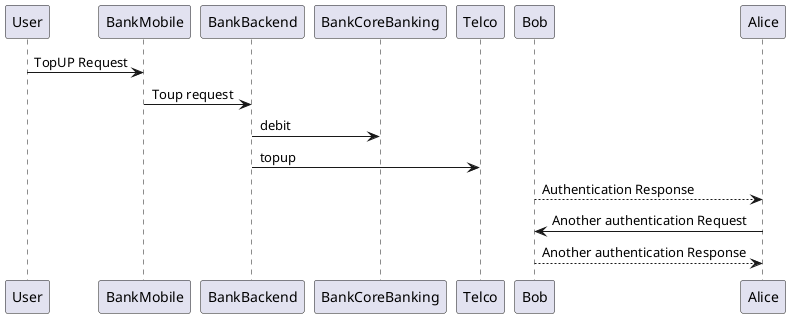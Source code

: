 @startuml
User -> BankMobile: TopUP Request
BankMobile -> BankBackend: Toup request
BankBackend-> BankCoreBanking: debit
BankBackend->Telco: topup
Bob --> Alice: Authentication Response

Alice -> Bob: Another authentication Request
Alice <-- Bob: Another authentication Response
@enduml
